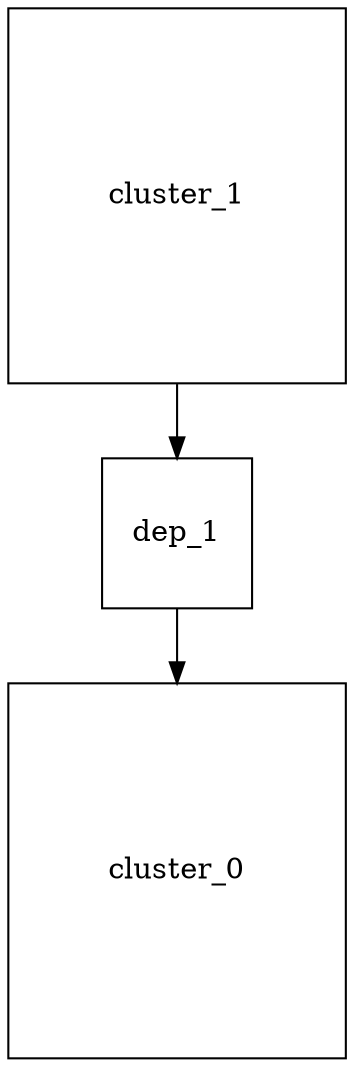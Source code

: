 digraph G {
    cluster_1 [ shape=rectangle,width=2.25,height=2.5,fixedsize=true,type="node" ];
    cluster_0 [ shape=rectangle,width=2.25,height=2.5,fixedsize=true,type="node" ];
    dep_1 [ shape=rectangle,width=1,height=1,fixedsize=true,type=leaf ];
    dep_1 -> cluster_0;
    cluster_1 -> dep_1;
}
